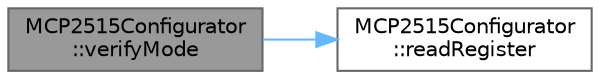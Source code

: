 digraph "MCP2515Configurator::verifyMode"
{
 // LATEX_PDF_SIZE
  bgcolor="transparent";
  edge [fontname=Helvetica,fontsize=10,labelfontname=Helvetica,labelfontsize=10];
  node [fontname=Helvetica,fontsize=10,shape=box,height=0.2,width=0.4];
  rankdir="LR";
  Node1 [id="Node000001",label="MCP2515Configurator\l::verifyMode",height=0.2,width=0.4,color="gray40", fillcolor="grey60", style="filled", fontcolor="black",tooltip="Verify the mode of the MCP2515."];
  Node1 -> Node2 [id="edge1_Node000001_Node000002",color="steelblue1",style="solid",tooltip=" "];
  Node2 [id="Node000002",label="MCP2515Configurator\l::readRegister",height=0.2,width=0.4,color="grey40", fillcolor="white", style="filled",URL="$classMCP2515Configurator.html#a88d6297ea7c98724de837f650ac05553",tooltip="Read a value from a register."];
}
